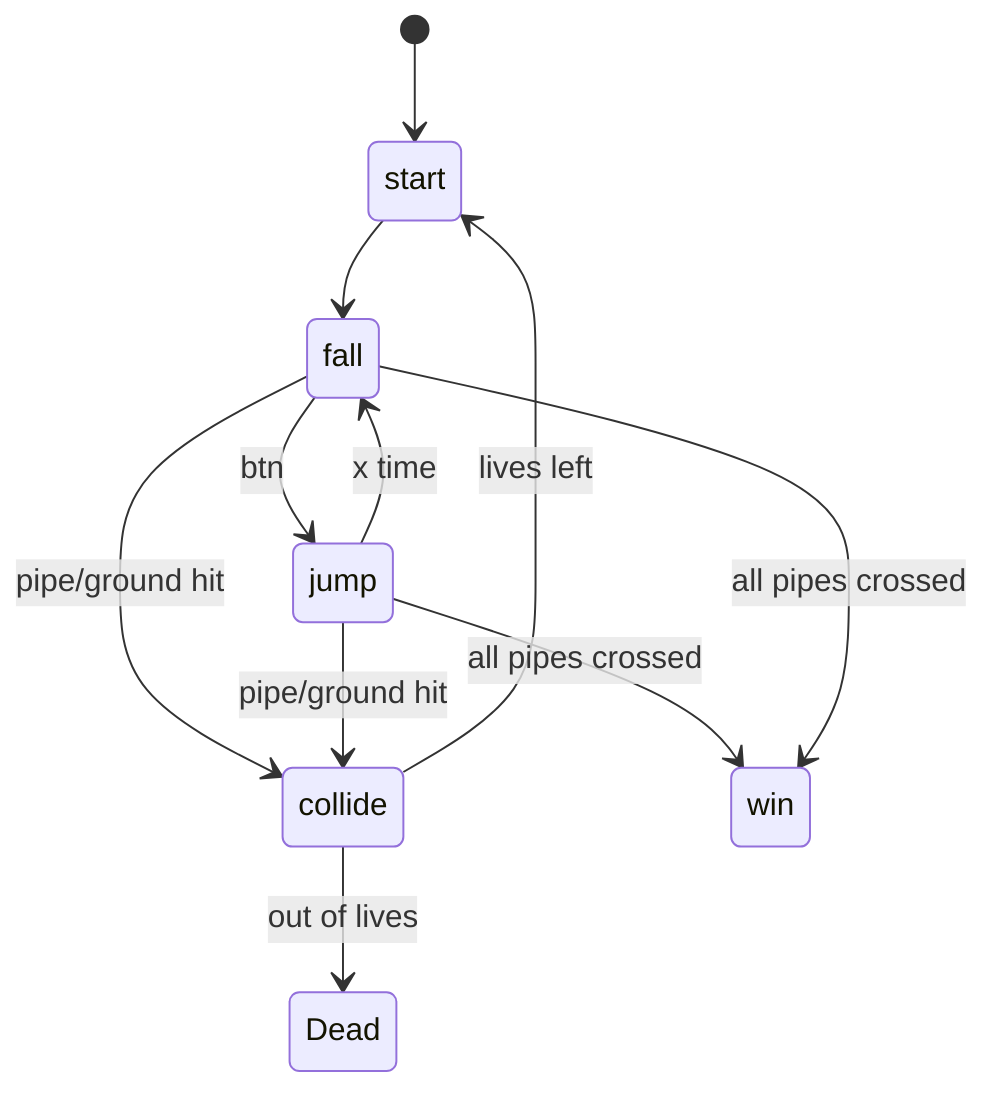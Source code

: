 stateDiagram
    [*] --> start
    %%Background/pipes etc start moving

    start --> fall
    fall --> jump : btn
    jump --> fall : x time

    fall --> collide : pipe/ground hit
    jump --> collide : pipe/ground hit
    jump --> win : all pipes crossed
    fall --> win : all pipes crossed

    collide --> start : lives left
    collide --> Dead : out of lives